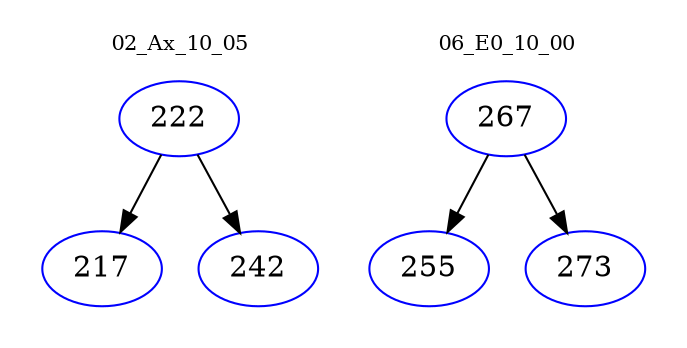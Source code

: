 digraph{
subgraph cluster_0 {
color = white
label = "02_Ax_10_05";
fontsize=10;
T0_222 [label="222", color="blue"]
T0_222 -> T0_217 [color="black"]
T0_217 [label="217", color="blue"]
T0_222 -> T0_242 [color="black"]
T0_242 [label="242", color="blue"]
}
subgraph cluster_1 {
color = white
label = "06_E0_10_00";
fontsize=10;
T1_267 [label="267", color="blue"]
T1_267 -> T1_255 [color="black"]
T1_255 [label="255", color="blue"]
T1_267 -> T1_273 [color="black"]
T1_273 [label="273", color="blue"]
}
}
